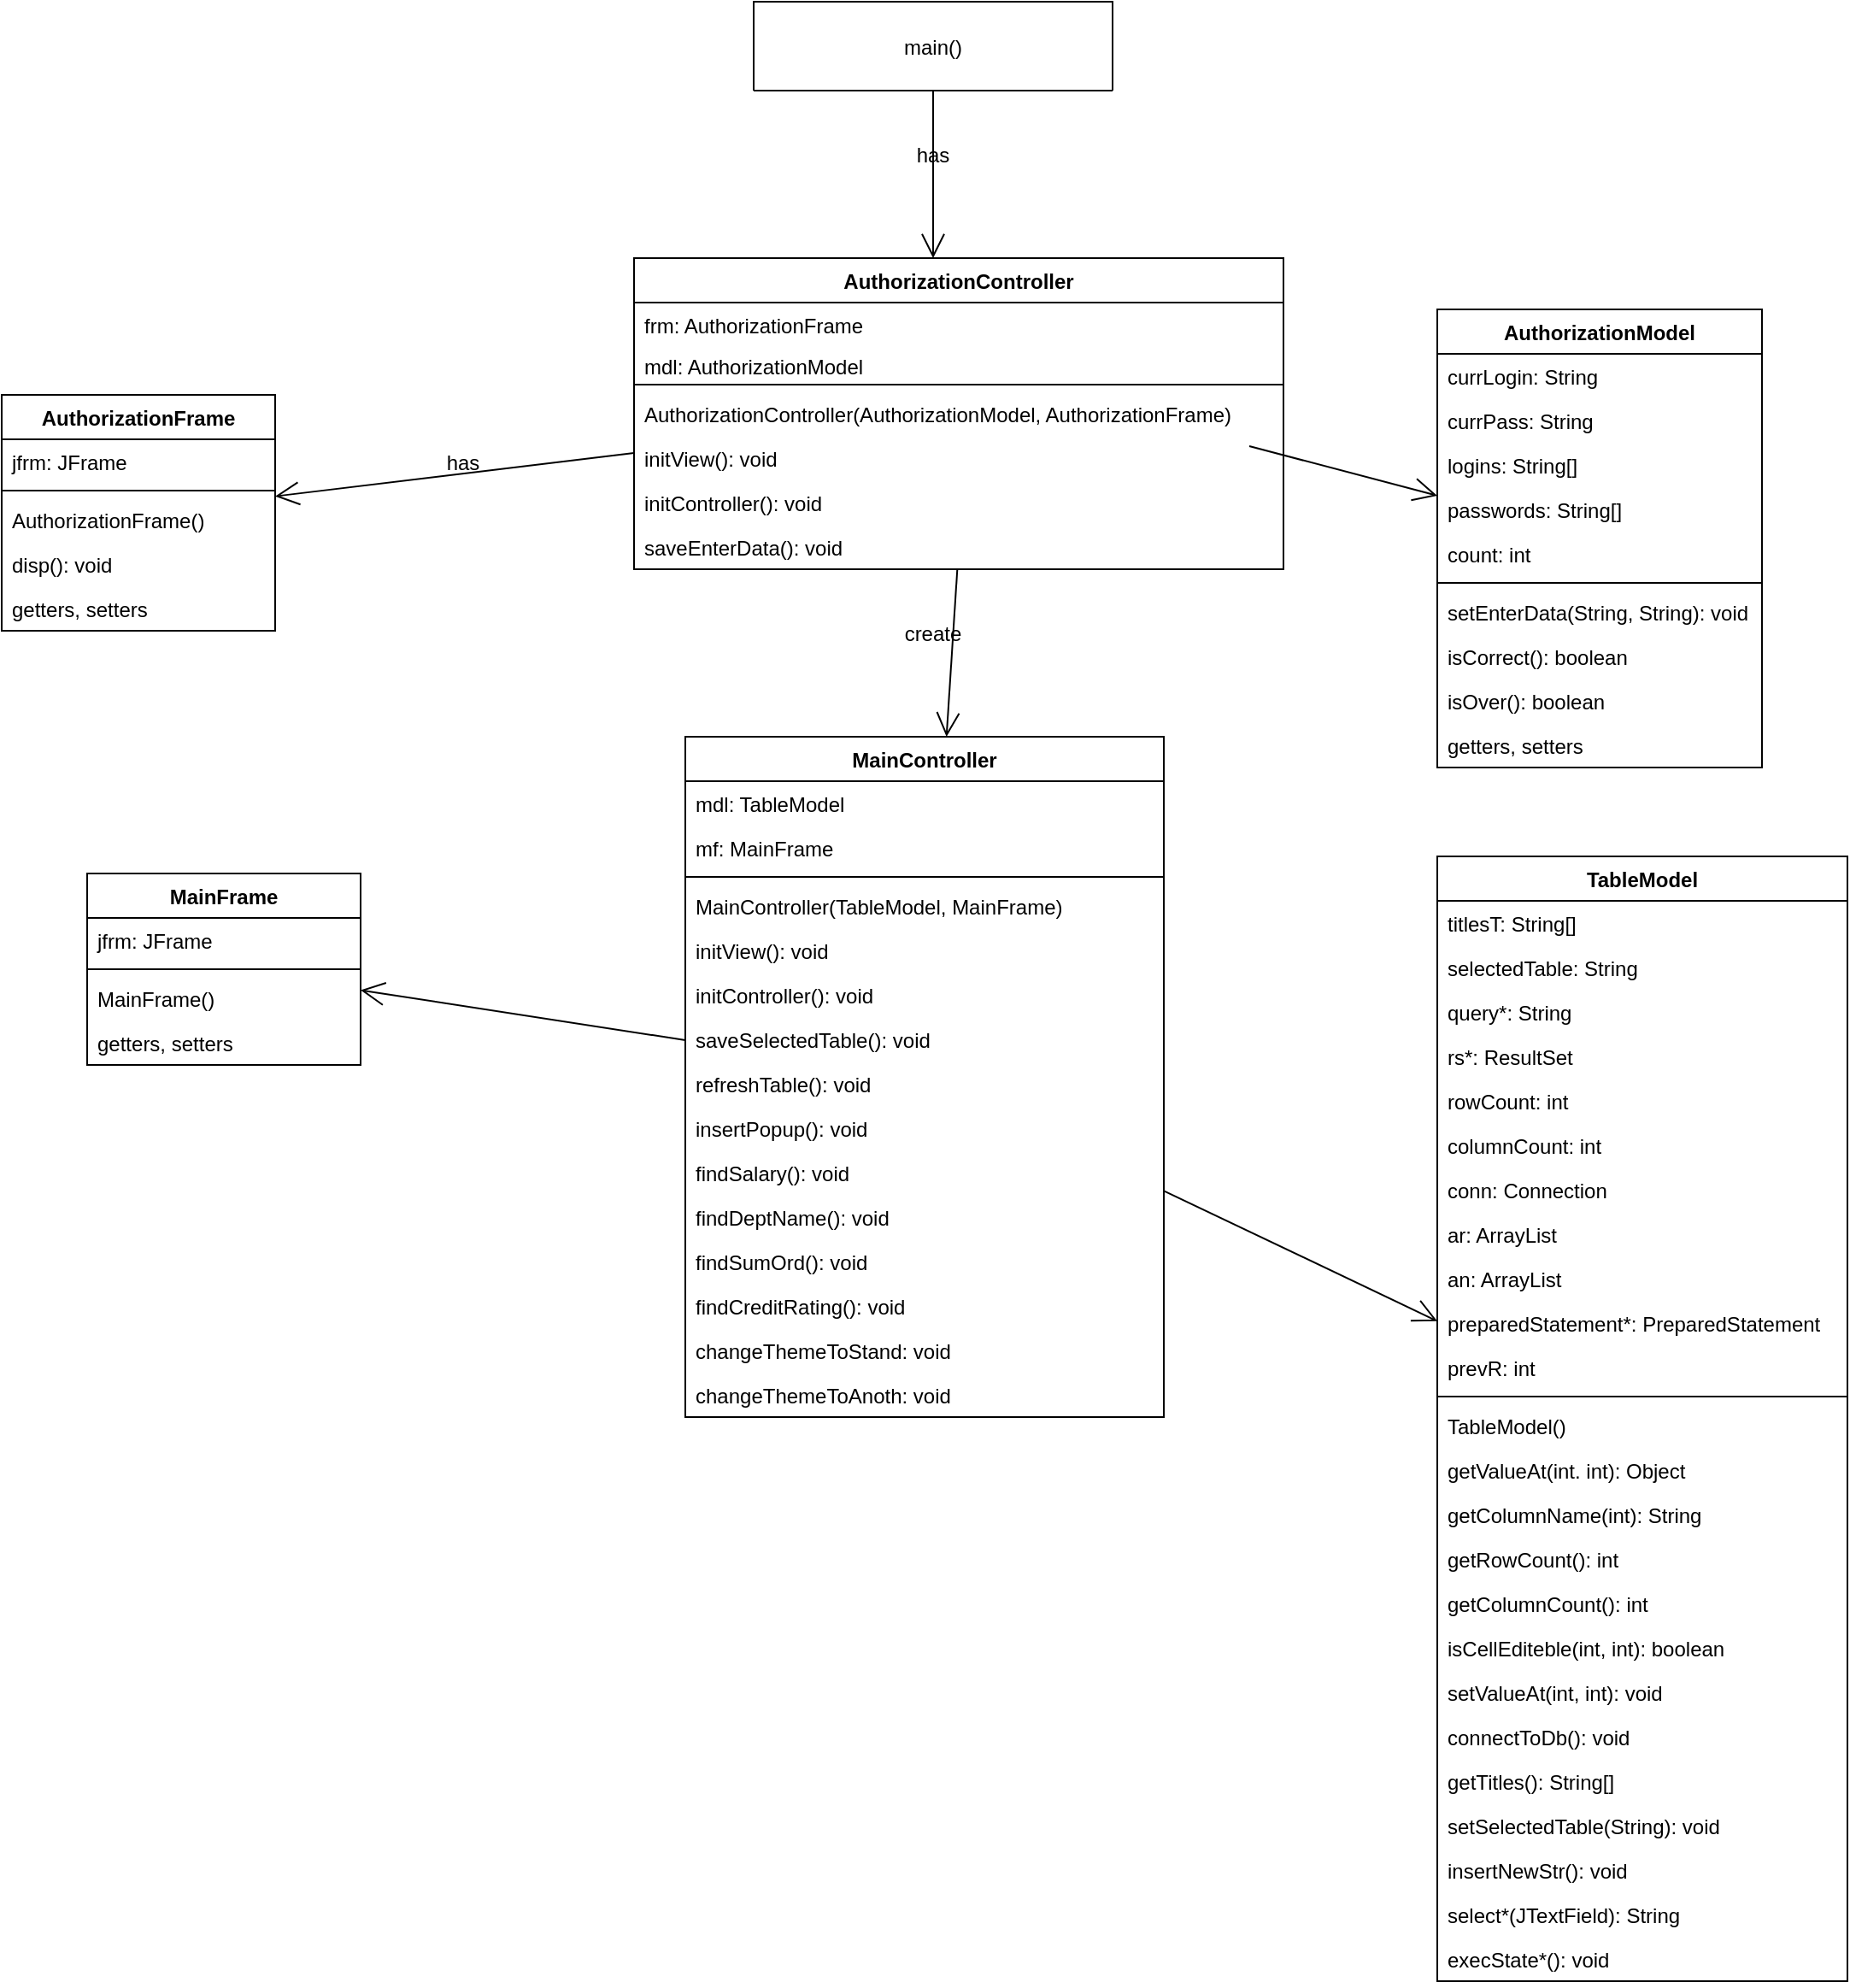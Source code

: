 <mxfile version="12.4.2" type="device" pages="1"><diagram name="Page-1" id="e7e014a7-5840-1c2e-5031-d8a46d1fe8dd"><mxGraphModel dx="1408" dy="699" grid="1" gridSize="10" guides="1" tooltips="1" connect="1" arrows="1" fold="1" page="1" pageScale="1" pageWidth="1169" pageHeight="826" background="#ffffff" math="0" shadow="0"><root><mxCell id="0"/><mxCell id="1" parent="0"/><mxCell id="a3Ni-lBLFeI9VHOGP9vZ-43" value="main()" style="swimlane;fontStyle=0;childLayout=stackLayout;horizontal=1;startSize=52;fillColor=none;horizontalStack=0;resizeParent=1;resizeParentMax=0;resizeLast=0;collapsible=1;marginBottom=0;" vertex="1" parent="1"><mxGeometry x="480" y="10" width="210" height="52" as="geometry"/></mxCell><mxCell id="a3Ni-lBLFeI9VHOGP9vZ-48" value="" style="endArrow=open;endFill=1;endSize=12;html=1;exitX=0.5;exitY=1;exitDx=0;exitDy=0;" edge="1" parent="1" source="a3Ni-lBLFeI9VHOGP9vZ-43"><mxGeometry width="160" relative="1" as="geometry"><mxPoint x="480" y="80" as="sourcePoint"/><mxPoint x="585" y="160" as="targetPoint"/></mxGeometry></mxCell><mxCell id="a3Ni-lBLFeI9VHOGP9vZ-49" value="has" style="text;html=1;strokeColor=none;fillColor=none;align=center;verticalAlign=middle;whiteSpace=wrap;rounded=0;" vertex="1" parent="1"><mxGeometry x="565" y="90" width="40" height="20" as="geometry"/></mxCell><mxCell id="a3Ni-lBLFeI9VHOGP9vZ-50" value="AuthorizationController" style="swimlane;fontStyle=1;align=center;verticalAlign=top;childLayout=stackLayout;horizontal=1;startSize=26;horizontalStack=0;resizeParent=1;resizeParentMax=0;resizeLast=0;collapsible=1;marginBottom=0;" vertex="1" parent="1"><mxGeometry x="410" y="160" width="380" height="182" as="geometry"/></mxCell><mxCell id="a3Ni-lBLFeI9VHOGP9vZ-51" value="frm: AuthorizationFrame" style="text;strokeColor=none;fillColor=none;align=left;verticalAlign=top;spacingLeft=4;spacingRight=4;overflow=hidden;rotatable=0;points=[[0,0.5],[1,0.5]];portConstraint=eastwest;" vertex="1" parent="a3Ni-lBLFeI9VHOGP9vZ-50"><mxGeometry y="26" width="380" height="24" as="geometry"/></mxCell><mxCell id="a3Ni-lBLFeI9VHOGP9vZ-54" value="mdl: AuthorizationModel" style="text;strokeColor=none;fillColor=none;align=left;verticalAlign=top;spacingLeft=4;spacingRight=4;overflow=hidden;rotatable=0;points=[[0,0.5],[1,0.5]];portConstraint=eastwest;" vertex="1" parent="a3Ni-lBLFeI9VHOGP9vZ-50"><mxGeometry y="50" width="380" height="20" as="geometry"/></mxCell><mxCell id="a3Ni-lBLFeI9VHOGP9vZ-52" value="" style="line;strokeWidth=1;fillColor=none;align=left;verticalAlign=middle;spacingTop=-1;spacingLeft=3;spacingRight=3;rotatable=0;labelPosition=right;points=[];portConstraint=eastwest;" vertex="1" parent="a3Ni-lBLFeI9VHOGP9vZ-50"><mxGeometry y="70" width="380" height="8" as="geometry"/></mxCell><mxCell id="a3Ni-lBLFeI9VHOGP9vZ-53" value="AuthorizationController(AuthorizationModel, AuthorizationFrame)&#10;" style="text;strokeColor=none;fillColor=none;align=left;verticalAlign=top;spacingLeft=4;spacingRight=4;overflow=hidden;rotatable=0;points=[[0,0.5],[1,0.5]];portConstraint=eastwest;" vertex="1" parent="a3Ni-lBLFeI9VHOGP9vZ-50"><mxGeometry y="78" width="380" height="26" as="geometry"/></mxCell><mxCell id="a3Ni-lBLFeI9VHOGP9vZ-84" value="" style="endArrow=open;endFill=1;endSize=12;html=1;" edge="1" parent="a3Ni-lBLFeI9VHOGP9vZ-50" target="a3Ni-lBLFeI9VHOGP9vZ-68"><mxGeometry width="160" relative="1" as="geometry"><mxPoint x="360" y="110" as="sourcePoint"/><mxPoint x="520" y="110" as="targetPoint"/></mxGeometry></mxCell><mxCell id="a3Ni-lBLFeI9VHOGP9vZ-55" value="initView(): void " style="text;strokeColor=none;fillColor=none;align=left;verticalAlign=top;spacingLeft=4;spacingRight=4;overflow=hidden;rotatable=0;points=[[0,0.5],[1,0.5]];portConstraint=eastwest;" vertex="1" parent="a3Ni-lBLFeI9VHOGP9vZ-50"><mxGeometry y="104" width="380" height="26" as="geometry"/></mxCell><mxCell id="a3Ni-lBLFeI9VHOGP9vZ-56" value="initController(): void" style="text;strokeColor=none;fillColor=none;align=left;verticalAlign=top;spacingLeft=4;spacingRight=4;overflow=hidden;rotatable=0;points=[[0,0.5],[1,0.5]];portConstraint=eastwest;" vertex="1" parent="a3Ni-lBLFeI9VHOGP9vZ-50"><mxGeometry y="130" width="380" height="26" as="geometry"/></mxCell><mxCell id="a3Ni-lBLFeI9VHOGP9vZ-57" value="saveEnterData(): void" style="text;strokeColor=none;fillColor=none;align=left;verticalAlign=top;spacingLeft=4;spacingRight=4;overflow=hidden;rotatable=0;points=[[0,0.5],[1,0.5]];portConstraint=eastwest;" vertex="1" parent="a3Ni-lBLFeI9VHOGP9vZ-50"><mxGeometry y="156" width="380" height="26" as="geometry"/></mxCell><mxCell id="a3Ni-lBLFeI9VHOGP9vZ-58" value="" style="endArrow=open;endFill=1;endSize=12;html=1;" edge="1" parent="1" source="a3Ni-lBLFeI9VHOGP9vZ-50" target="a3Ni-lBLFeI9VHOGP9vZ-59"><mxGeometry width="160" relative="1" as="geometry"><mxPoint x="410" y="370" as="sourcePoint"/><mxPoint x="280" y="280" as="targetPoint"/></mxGeometry></mxCell><mxCell id="a3Ni-lBLFeI9VHOGP9vZ-59" value="AuthorizationFrame" style="swimlane;fontStyle=1;align=center;verticalAlign=top;childLayout=stackLayout;horizontal=1;startSize=26;horizontalStack=0;resizeParent=1;resizeParentMax=0;resizeLast=0;collapsible=1;marginBottom=0;" vertex="1" parent="1"><mxGeometry x="40" y="240" width="160" height="138" as="geometry"/></mxCell><mxCell id="a3Ni-lBLFeI9VHOGP9vZ-60" value="jfrm: JFrame" style="text;strokeColor=none;fillColor=none;align=left;verticalAlign=top;spacingLeft=4;spacingRight=4;overflow=hidden;rotatable=0;points=[[0,0.5],[1,0.5]];portConstraint=eastwest;" vertex="1" parent="a3Ni-lBLFeI9VHOGP9vZ-59"><mxGeometry y="26" width="160" height="26" as="geometry"/></mxCell><mxCell id="a3Ni-lBLFeI9VHOGP9vZ-61" value="" style="line;strokeWidth=1;fillColor=none;align=left;verticalAlign=middle;spacingTop=-1;spacingLeft=3;spacingRight=3;rotatable=0;labelPosition=right;points=[];portConstraint=eastwest;" vertex="1" parent="a3Ni-lBLFeI9VHOGP9vZ-59"><mxGeometry y="52" width="160" height="8" as="geometry"/></mxCell><mxCell id="a3Ni-lBLFeI9VHOGP9vZ-62" value="AuthorizationFrame()" style="text;strokeColor=none;fillColor=none;align=left;verticalAlign=top;spacingLeft=4;spacingRight=4;overflow=hidden;rotatable=0;points=[[0,0.5],[1,0.5]];portConstraint=eastwest;" vertex="1" parent="a3Ni-lBLFeI9VHOGP9vZ-59"><mxGeometry y="60" width="160" height="26" as="geometry"/></mxCell><mxCell id="a3Ni-lBLFeI9VHOGP9vZ-64" value="disp(): void" style="text;strokeColor=none;fillColor=none;align=left;verticalAlign=top;spacingLeft=4;spacingRight=4;overflow=hidden;rotatable=0;points=[[0,0.5],[1,0.5]];portConstraint=eastwest;" vertex="1" parent="a3Ni-lBLFeI9VHOGP9vZ-59"><mxGeometry y="86" width="160" height="26" as="geometry"/></mxCell><mxCell id="a3Ni-lBLFeI9VHOGP9vZ-82" value="getters, setters" style="text;strokeColor=none;fillColor=none;align=left;verticalAlign=top;spacingLeft=4;spacingRight=4;overflow=hidden;rotatable=0;points=[[0,0.5],[1,0.5]];portConstraint=eastwest;" vertex="1" parent="a3Ni-lBLFeI9VHOGP9vZ-59"><mxGeometry y="112" width="160" height="26" as="geometry"/></mxCell><mxCell id="a3Ni-lBLFeI9VHOGP9vZ-66" value="has" style="text;html=1;strokeColor=none;fillColor=none;align=center;verticalAlign=middle;whiteSpace=wrap;rounded=0;" vertex="1" parent="1"><mxGeometry x="290" y="270" width="40" height="20" as="geometry"/></mxCell><mxCell id="a3Ni-lBLFeI9VHOGP9vZ-68" value="AuthorizationModel" style="swimlane;fontStyle=1;align=center;verticalAlign=top;childLayout=stackLayout;horizontal=1;startSize=26;horizontalStack=0;resizeParent=1;resizeParentMax=0;resizeLast=0;collapsible=1;marginBottom=0;" vertex="1" parent="1"><mxGeometry x="880" y="190" width="190" height="268" as="geometry"/></mxCell><mxCell id="a3Ni-lBLFeI9VHOGP9vZ-69" value="currLogin: String" style="text;strokeColor=none;fillColor=none;align=left;verticalAlign=top;spacingLeft=4;spacingRight=4;overflow=hidden;rotatable=0;points=[[0,0.5],[1,0.5]];portConstraint=eastwest;" vertex="1" parent="a3Ni-lBLFeI9VHOGP9vZ-68"><mxGeometry y="26" width="190" height="26" as="geometry"/></mxCell><mxCell id="a3Ni-lBLFeI9VHOGP9vZ-76" value="currPass: String" style="text;strokeColor=none;fillColor=none;align=left;verticalAlign=top;spacingLeft=4;spacingRight=4;overflow=hidden;rotatable=0;points=[[0,0.5],[1,0.5]];portConstraint=eastwest;" vertex="1" parent="a3Ni-lBLFeI9VHOGP9vZ-68"><mxGeometry y="52" width="190" height="26" as="geometry"/></mxCell><mxCell id="a3Ni-lBLFeI9VHOGP9vZ-77" value="logins: String[]" style="text;strokeColor=none;fillColor=none;align=left;verticalAlign=top;spacingLeft=4;spacingRight=4;overflow=hidden;rotatable=0;points=[[0,0.5],[1,0.5]];portConstraint=eastwest;" vertex="1" parent="a3Ni-lBLFeI9VHOGP9vZ-68"><mxGeometry y="78" width="190" height="26" as="geometry"/></mxCell><mxCell id="a3Ni-lBLFeI9VHOGP9vZ-78" value="passwords: String[]" style="text;strokeColor=none;fillColor=none;align=left;verticalAlign=top;spacingLeft=4;spacingRight=4;overflow=hidden;rotatable=0;points=[[0,0.5],[1,0.5]];portConstraint=eastwest;" vertex="1" parent="a3Ni-lBLFeI9VHOGP9vZ-68"><mxGeometry y="104" width="190" height="26" as="geometry"/></mxCell><mxCell id="a3Ni-lBLFeI9VHOGP9vZ-79" value="count: int" style="text;strokeColor=none;fillColor=none;align=left;verticalAlign=top;spacingLeft=4;spacingRight=4;overflow=hidden;rotatable=0;points=[[0,0.5],[1,0.5]];portConstraint=eastwest;" vertex="1" parent="a3Ni-lBLFeI9VHOGP9vZ-68"><mxGeometry y="130" width="190" height="26" as="geometry"/></mxCell><mxCell id="a3Ni-lBLFeI9VHOGP9vZ-70" value="" style="line;strokeWidth=1;fillColor=none;align=left;verticalAlign=middle;spacingTop=-1;spacingLeft=3;spacingRight=3;rotatable=0;labelPosition=right;points=[];portConstraint=eastwest;" vertex="1" parent="a3Ni-lBLFeI9VHOGP9vZ-68"><mxGeometry y="156" width="190" height="8" as="geometry"/></mxCell><mxCell id="a3Ni-lBLFeI9VHOGP9vZ-71" value="setEnterData(String, String): void" style="text;strokeColor=none;fillColor=none;align=left;verticalAlign=top;spacingLeft=4;spacingRight=4;overflow=hidden;rotatable=0;points=[[0,0.5],[1,0.5]];portConstraint=eastwest;" vertex="1" parent="a3Ni-lBLFeI9VHOGP9vZ-68"><mxGeometry y="164" width="190" height="26" as="geometry"/></mxCell><mxCell id="a3Ni-lBLFeI9VHOGP9vZ-80" value="isCorrect(): boolean" style="text;strokeColor=none;fillColor=none;align=left;verticalAlign=top;spacingLeft=4;spacingRight=4;overflow=hidden;rotatable=0;points=[[0,0.5],[1,0.5]];portConstraint=eastwest;" vertex="1" parent="a3Ni-lBLFeI9VHOGP9vZ-68"><mxGeometry y="190" width="190" height="26" as="geometry"/></mxCell><mxCell id="a3Ni-lBLFeI9VHOGP9vZ-81" value="isOver(): boolean" style="text;strokeColor=none;fillColor=none;align=left;verticalAlign=top;spacingLeft=4;spacingRight=4;overflow=hidden;rotatable=0;points=[[0,0.5],[1,0.5]];portConstraint=eastwest;" vertex="1" parent="a3Ni-lBLFeI9VHOGP9vZ-68"><mxGeometry y="216" width="190" height="26" as="geometry"/></mxCell><mxCell id="a3Ni-lBLFeI9VHOGP9vZ-83" value="getters, setters" style="text;strokeColor=none;fillColor=none;align=left;verticalAlign=top;spacingLeft=4;spacingRight=4;overflow=hidden;rotatable=0;points=[[0,0.5],[1,0.5]];portConstraint=eastwest;" vertex="1" parent="a3Ni-lBLFeI9VHOGP9vZ-68"><mxGeometry y="242" width="190" height="26" as="geometry"/></mxCell><mxCell id="a3Ni-lBLFeI9VHOGP9vZ-72" value="MainController" style="swimlane;fontStyle=1;align=center;verticalAlign=top;childLayout=stackLayout;horizontal=1;startSize=26;horizontalStack=0;resizeParent=1;resizeParentMax=0;resizeLast=0;collapsible=1;marginBottom=0;" vertex="1" parent="1"><mxGeometry x="440" y="440" width="280" height="398" as="geometry"/></mxCell><mxCell id="a3Ni-lBLFeI9VHOGP9vZ-73" value="mdl: TableModel" style="text;strokeColor=none;fillColor=none;align=left;verticalAlign=top;spacingLeft=4;spacingRight=4;overflow=hidden;rotatable=0;points=[[0,0.5],[1,0.5]];portConstraint=eastwest;" vertex="1" parent="a3Ni-lBLFeI9VHOGP9vZ-72"><mxGeometry y="26" width="280" height="26" as="geometry"/></mxCell><mxCell id="a3Ni-lBLFeI9VHOGP9vZ-93" value="mf: MainFrame" style="text;strokeColor=none;fillColor=none;align=left;verticalAlign=top;spacingLeft=4;spacingRight=4;overflow=hidden;rotatable=0;points=[[0,0.5],[1,0.5]];portConstraint=eastwest;" vertex="1" parent="a3Ni-lBLFeI9VHOGP9vZ-72"><mxGeometry y="52" width="280" height="26" as="geometry"/></mxCell><mxCell id="a3Ni-lBLFeI9VHOGP9vZ-74" value="" style="line;strokeWidth=1;fillColor=none;align=left;verticalAlign=middle;spacingTop=-1;spacingLeft=3;spacingRight=3;rotatable=0;labelPosition=right;points=[];portConstraint=eastwest;" vertex="1" parent="a3Ni-lBLFeI9VHOGP9vZ-72"><mxGeometry y="78" width="280" height="8" as="geometry"/></mxCell><mxCell id="a3Ni-lBLFeI9VHOGP9vZ-75" value="MainController(TableModel, MainFrame)" style="text;strokeColor=none;fillColor=none;align=left;verticalAlign=top;spacingLeft=4;spacingRight=4;overflow=hidden;rotatable=0;points=[[0,0.5],[1,0.5]];portConstraint=eastwest;" vertex="1" parent="a3Ni-lBLFeI9VHOGP9vZ-72"><mxGeometry y="86" width="280" height="26" as="geometry"/></mxCell><mxCell id="a3Ni-lBLFeI9VHOGP9vZ-94" value="initView(): void" style="text;strokeColor=none;fillColor=none;align=left;verticalAlign=top;spacingLeft=4;spacingRight=4;overflow=hidden;rotatable=0;points=[[0,0.5],[1,0.5]];portConstraint=eastwest;" vertex="1" parent="a3Ni-lBLFeI9VHOGP9vZ-72"><mxGeometry y="112" width="280" height="26" as="geometry"/></mxCell><mxCell id="a3Ni-lBLFeI9VHOGP9vZ-95" value="initController(): void" style="text;strokeColor=none;fillColor=none;align=left;verticalAlign=top;spacingLeft=4;spacingRight=4;overflow=hidden;rotatable=0;points=[[0,0.5],[1,0.5]];portConstraint=eastwest;" vertex="1" parent="a3Ni-lBLFeI9VHOGP9vZ-72"><mxGeometry y="138" width="280" height="26" as="geometry"/></mxCell><mxCell id="a3Ni-lBLFeI9VHOGP9vZ-96" value="saveSelectedTable(): void" style="text;strokeColor=none;fillColor=none;align=left;verticalAlign=top;spacingLeft=4;spacingRight=4;overflow=hidden;rotatable=0;points=[[0,0.5],[1,0.5]];portConstraint=eastwest;" vertex="1" parent="a3Ni-lBLFeI9VHOGP9vZ-72"><mxGeometry y="164" width="280" height="26" as="geometry"/></mxCell><mxCell id="a3Ni-lBLFeI9VHOGP9vZ-97" value="refreshTable(): void" style="text;strokeColor=none;fillColor=none;align=left;verticalAlign=top;spacingLeft=4;spacingRight=4;overflow=hidden;rotatable=0;points=[[0,0.5],[1,0.5]];portConstraint=eastwest;" vertex="1" parent="a3Ni-lBLFeI9VHOGP9vZ-72"><mxGeometry y="190" width="280" height="26" as="geometry"/></mxCell><mxCell id="a3Ni-lBLFeI9VHOGP9vZ-98" value="insertPopup(): void" style="text;strokeColor=none;fillColor=none;align=left;verticalAlign=top;spacingLeft=4;spacingRight=4;overflow=hidden;rotatable=0;points=[[0,0.5],[1,0.5]];portConstraint=eastwest;" vertex="1" parent="a3Ni-lBLFeI9VHOGP9vZ-72"><mxGeometry y="216" width="280" height="26" as="geometry"/></mxCell><mxCell id="a3Ni-lBLFeI9VHOGP9vZ-99" value="findSalary(): void" style="text;strokeColor=none;fillColor=none;align=left;verticalAlign=top;spacingLeft=4;spacingRight=4;overflow=hidden;rotatable=0;points=[[0,0.5],[1,0.5]];portConstraint=eastwest;" vertex="1" parent="a3Ni-lBLFeI9VHOGP9vZ-72"><mxGeometry y="242" width="280" height="26" as="geometry"/></mxCell><mxCell id="a3Ni-lBLFeI9VHOGP9vZ-100" value="findDeptName(): void" style="text;strokeColor=none;fillColor=none;align=left;verticalAlign=top;spacingLeft=4;spacingRight=4;overflow=hidden;rotatable=0;points=[[0,0.5],[1,0.5]];portConstraint=eastwest;" vertex="1" parent="a3Ni-lBLFeI9VHOGP9vZ-72"><mxGeometry y="268" width="280" height="26" as="geometry"/></mxCell><mxCell id="a3Ni-lBLFeI9VHOGP9vZ-101" value="findSumOrd(): void" style="text;strokeColor=none;fillColor=none;align=left;verticalAlign=top;spacingLeft=4;spacingRight=4;overflow=hidden;rotatable=0;points=[[0,0.5],[1,0.5]];portConstraint=eastwest;" vertex="1" parent="a3Ni-lBLFeI9VHOGP9vZ-72"><mxGeometry y="294" width="280" height="26" as="geometry"/></mxCell><mxCell id="a3Ni-lBLFeI9VHOGP9vZ-102" value="findCreditRating(): void" style="text;strokeColor=none;fillColor=none;align=left;verticalAlign=top;spacingLeft=4;spacingRight=4;overflow=hidden;rotatable=0;points=[[0,0.5],[1,0.5]];portConstraint=eastwest;" vertex="1" parent="a3Ni-lBLFeI9VHOGP9vZ-72"><mxGeometry y="320" width="280" height="26" as="geometry"/></mxCell><mxCell id="a3Ni-lBLFeI9VHOGP9vZ-103" value="changeThemeToStand: void" style="text;strokeColor=none;fillColor=none;align=left;verticalAlign=top;spacingLeft=4;spacingRight=4;overflow=hidden;rotatable=0;points=[[0,0.5],[1,0.5]];portConstraint=eastwest;" vertex="1" parent="a3Ni-lBLFeI9VHOGP9vZ-72"><mxGeometry y="346" width="280" height="26" as="geometry"/></mxCell><mxCell id="a3Ni-lBLFeI9VHOGP9vZ-104" value="changeThemeToAnoth: void" style="text;strokeColor=none;fillColor=none;align=left;verticalAlign=top;spacingLeft=4;spacingRight=4;overflow=hidden;rotatable=0;points=[[0,0.5],[1,0.5]];portConstraint=eastwest;" vertex="1" parent="a3Ni-lBLFeI9VHOGP9vZ-72"><mxGeometry y="372" width="280" height="26" as="geometry"/></mxCell><mxCell id="a3Ni-lBLFeI9VHOGP9vZ-85" value="" style="endArrow=open;endFill=1;endSize=12;html=1;" edge="1" parent="1" source="a3Ni-lBLFeI9VHOGP9vZ-57" target="a3Ni-lBLFeI9VHOGP9vZ-72"><mxGeometry width="160" relative="1" as="geometry"><mxPoint x="40" y="540" as="sourcePoint"/><mxPoint x="580" y="439" as="targetPoint"/></mxGeometry></mxCell><mxCell id="a3Ni-lBLFeI9VHOGP9vZ-91" value="create" style="text;html=1;strokeColor=none;fillColor=none;align=center;verticalAlign=middle;whiteSpace=wrap;rounded=0;" vertex="1" parent="1"><mxGeometry x="565" y="370" width="40" height="20" as="geometry"/></mxCell><mxCell id="a3Ni-lBLFeI9VHOGP9vZ-105" value="" style="endArrow=open;endFill=1;endSize=12;html=1;" edge="1" parent="1" source="a3Ni-lBLFeI9VHOGP9vZ-72" target="a3Ni-lBLFeI9VHOGP9vZ-114"><mxGeometry width="160" relative="1" as="geometry"><mxPoint x="40" y="860" as="sourcePoint"/><mxPoint x="890" y="730" as="targetPoint"/></mxGeometry></mxCell><mxCell id="a3Ni-lBLFeI9VHOGP9vZ-108" value="" style="endArrow=open;endFill=1;endSize=12;html=1;" edge="1" parent="1" source="a3Ni-lBLFeI9VHOGP9vZ-72" target="a3Ni-lBLFeI9VHOGP9vZ-109"><mxGeometry width="160" relative="1" as="geometry"><mxPoint x="40" y="900" as="sourcePoint"/><mxPoint x="200" y="900" as="targetPoint"/></mxGeometry></mxCell><mxCell id="a3Ni-lBLFeI9VHOGP9vZ-109" value="MainFrame" style="swimlane;fontStyle=1;align=center;verticalAlign=top;childLayout=stackLayout;horizontal=1;startSize=26;horizontalStack=0;resizeParent=1;resizeParentMax=0;resizeLast=0;collapsible=1;marginBottom=0;" vertex="1" parent="1"><mxGeometry x="90" y="520" width="160" height="112" as="geometry"/></mxCell><mxCell id="a3Ni-lBLFeI9VHOGP9vZ-110" value="jfrm: JFrame" style="text;strokeColor=none;fillColor=none;align=left;verticalAlign=top;spacingLeft=4;spacingRight=4;overflow=hidden;rotatable=0;points=[[0,0.5],[1,0.5]];portConstraint=eastwest;" vertex="1" parent="a3Ni-lBLFeI9VHOGP9vZ-109"><mxGeometry y="26" width="160" height="26" as="geometry"/></mxCell><mxCell id="a3Ni-lBLFeI9VHOGP9vZ-111" value="" style="line;strokeWidth=1;fillColor=none;align=left;verticalAlign=middle;spacingTop=-1;spacingLeft=3;spacingRight=3;rotatable=0;labelPosition=right;points=[];portConstraint=eastwest;" vertex="1" parent="a3Ni-lBLFeI9VHOGP9vZ-109"><mxGeometry y="52" width="160" height="8" as="geometry"/></mxCell><mxCell id="a3Ni-lBLFeI9VHOGP9vZ-112" value="MainFrame()" style="text;strokeColor=none;fillColor=none;align=left;verticalAlign=top;spacingLeft=4;spacingRight=4;overflow=hidden;rotatable=0;points=[[0,0.5],[1,0.5]];portConstraint=eastwest;" vertex="1" parent="a3Ni-lBLFeI9VHOGP9vZ-109"><mxGeometry y="60" width="160" height="26" as="geometry"/></mxCell><mxCell id="a3Ni-lBLFeI9VHOGP9vZ-113" value="getters, setters" style="text;strokeColor=none;fillColor=none;align=left;verticalAlign=top;spacingLeft=4;spacingRight=4;overflow=hidden;rotatable=0;points=[[0,0.5],[1,0.5]];portConstraint=eastwest;" vertex="1" parent="a3Ni-lBLFeI9VHOGP9vZ-109"><mxGeometry y="86" width="160" height="26" as="geometry"/></mxCell><mxCell id="a3Ni-lBLFeI9VHOGP9vZ-114" value="TableModel" style="swimlane;fontStyle=1;align=center;verticalAlign=top;childLayout=stackLayout;horizontal=1;startSize=26;horizontalStack=0;resizeParent=1;resizeParentMax=0;resizeLast=0;collapsible=1;marginBottom=0;" vertex="1" parent="1"><mxGeometry x="880" y="510" width="240" height="658" as="geometry"/></mxCell><mxCell id="a3Ni-lBLFeI9VHOGP9vZ-115" value="titlesT: String[]" style="text;strokeColor=none;fillColor=none;align=left;verticalAlign=top;spacingLeft=4;spacingRight=4;overflow=hidden;rotatable=0;points=[[0,0.5],[1,0.5]];portConstraint=eastwest;" vertex="1" parent="a3Ni-lBLFeI9VHOGP9vZ-114"><mxGeometry y="26" width="240" height="26" as="geometry"/></mxCell><mxCell id="a3Ni-lBLFeI9VHOGP9vZ-118" value="selectedTable: String" style="text;strokeColor=none;fillColor=none;align=left;verticalAlign=top;spacingLeft=4;spacingRight=4;overflow=hidden;rotatable=0;points=[[0,0.5],[1,0.5]];portConstraint=eastwest;" vertex="1" parent="a3Ni-lBLFeI9VHOGP9vZ-114"><mxGeometry y="52" width="240" height="26" as="geometry"/></mxCell><mxCell id="a3Ni-lBLFeI9VHOGP9vZ-119" value="query*: String" style="text;strokeColor=none;fillColor=none;align=left;verticalAlign=top;spacingLeft=4;spacingRight=4;overflow=hidden;rotatable=0;points=[[0,0.5],[1,0.5]];portConstraint=eastwest;" vertex="1" parent="a3Ni-lBLFeI9VHOGP9vZ-114"><mxGeometry y="78" width="240" height="26" as="geometry"/></mxCell><mxCell id="a3Ni-lBLFeI9VHOGP9vZ-120" value="rs*: ResultSet" style="text;strokeColor=none;fillColor=none;align=left;verticalAlign=top;spacingLeft=4;spacingRight=4;overflow=hidden;rotatable=0;points=[[0,0.5],[1,0.5]];portConstraint=eastwest;" vertex="1" parent="a3Ni-lBLFeI9VHOGP9vZ-114"><mxGeometry y="104" width="240" height="26" as="geometry"/></mxCell><mxCell id="a3Ni-lBLFeI9VHOGP9vZ-121" value="rowCount: int" style="text;strokeColor=none;fillColor=none;align=left;verticalAlign=top;spacingLeft=4;spacingRight=4;overflow=hidden;rotatable=0;points=[[0,0.5],[1,0.5]];portConstraint=eastwest;" vertex="1" parent="a3Ni-lBLFeI9VHOGP9vZ-114"><mxGeometry y="130" width="240" height="26" as="geometry"/></mxCell><mxCell id="a3Ni-lBLFeI9VHOGP9vZ-122" value="columnCount: int" style="text;strokeColor=none;fillColor=none;align=left;verticalAlign=top;spacingLeft=4;spacingRight=4;overflow=hidden;rotatable=0;points=[[0,0.5],[1,0.5]];portConstraint=eastwest;" vertex="1" parent="a3Ni-lBLFeI9VHOGP9vZ-114"><mxGeometry y="156" width="240" height="26" as="geometry"/></mxCell><mxCell id="a3Ni-lBLFeI9VHOGP9vZ-123" value="conn: Connection" style="text;strokeColor=none;fillColor=none;align=left;verticalAlign=top;spacingLeft=4;spacingRight=4;overflow=hidden;rotatable=0;points=[[0,0.5],[1,0.5]];portConstraint=eastwest;" vertex="1" parent="a3Ni-lBLFeI9VHOGP9vZ-114"><mxGeometry y="182" width="240" height="26" as="geometry"/></mxCell><mxCell id="a3Ni-lBLFeI9VHOGP9vZ-124" value="ar: ArrayList" style="text;strokeColor=none;fillColor=none;align=left;verticalAlign=top;spacingLeft=4;spacingRight=4;overflow=hidden;rotatable=0;points=[[0,0.5],[1,0.5]];portConstraint=eastwest;" vertex="1" parent="a3Ni-lBLFeI9VHOGP9vZ-114"><mxGeometry y="208" width="240" height="26" as="geometry"/></mxCell><mxCell id="a3Ni-lBLFeI9VHOGP9vZ-126" value="an: ArrayList" style="text;strokeColor=none;fillColor=none;align=left;verticalAlign=top;spacingLeft=4;spacingRight=4;overflow=hidden;rotatable=0;points=[[0,0.5],[1,0.5]];portConstraint=eastwest;" vertex="1" parent="a3Ni-lBLFeI9VHOGP9vZ-114"><mxGeometry y="234" width="240" height="26" as="geometry"/></mxCell><mxCell id="a3Ni-lBLFeI9VHOGP9vZ-125" value="preparedStatement*: PreparedStatement" style="text;strokeColor=none;fillColor=none;align=left;verticalAlign=top;spacingLeft=4;spacingRight=4;overflow=hidden;rotatable=0;points=[[0,0.5],[1,0.5]];portConstraint=eastwest;" vertex="1" parent="a3Ni-lBLFeI9VHOGP9vZ-114"><mxGeometry y="260" width="240" height="26" as="geometry"/></mxCell><mxCell id="a3Ni-lBLFeI9VHOGP9vZ-127" value="prevR: int" style="text;strokeColor=none;fillColor=none;align=left;verticalAlign=top;spacingLeft=4;spacingRight=4;overflow=hidden;rotatable=0;points=[[0,0.5],[1,0.5]];portConstraint=eastwest;" vertex="1" parent="a3Ni-lBLFeI9VHOGP9vZ-114"><mxGeometry y="286" width="240" height="26" as="geometry"/></mxCell><mxCell id="a3Ni-lBLFeI9VHOGP9vZ-116" value="" style="line;strokeWidth=1;fillColor=none;align=left;verticalAlign=middle;spacingTop=-1;spacingLeft=3;spacingRight=3;rotatable=0;labelPosition=right;points=[];portConstraint=eastwest;" vertex="1" parent="a3Ni-lBLFeI9VHOGP9vZ-114"><mxGeometry y="312" width="240" height="8" as="geometry"/></mxCell><mxCell id="a3Ni-lBLFeI9VHOGP9vZ-117" value="TableModel()" style="text;strokeColor=none;fillColor=none;align=left;verticalAlign=top;spacingLeft=4;spacingRight=4;overflow=hidden;rotatable=0;points=[[0,0.5],[1,0.5]];portConstraint=eastwest;" vertex="1" parent="a3Ni-lBLFeI9VHOGP9vZ-114"><mxGeometry y="320" width="240" height="26" as="geometry"/></mxCell><mxCell id="a3Ni-lBLFeI9VHOGP9vZ-128" value="getValueAt(int. int): Object" style="text;strokeColor=none;fillColor=none;align=left;verticalAlign=top;spacingLeft=4;spacingRight=4;overflow=hidden;rotatable=0;points=[[0,0.5],[1,0.5]];portConstraint=eastwest;" vertex="1" parent="a3Ni-lBLFeI9VHOGP9vZ-114"><mxGeometry y="346" width="240" height="26" as="geometry"/></mxCell><mxCell id="a3Ni-lBLFeI9VHOGP9vZ-129" value="getColumnName(int): String" style="text;strokeColor=none;fillColor=none;align=left;verticalAlign=top;spacingLeft=4;spacingRight=4;overflow=hidden;rotatable=0;points=[[0,0.5],[1,0.5]];portConstraint=eastwest;" vertex="1" parent="a3Ni-lBLFeI9VHOGP9vZ-114"><mxGeometry y="372" width="240" height="26" as="geometry"/></mxCell><mxCell id="a3Ni-lBLFeI9VHOGP9vZ-130" value="getRowCount(): int" style="text;strokeColor=none;fillColor=none;align=left;verticalAlign=top;spacingLeft=4;spacingRight=4;overflow=hidden;rotatable=0;points=[[0,0.5],[1,0.5]];portConstraint=eastwest;" vertex="1" parent="a3Ni-lBLFeI9VHOGP9vZ-114"><mxGeometry y="398" width="240" height="26" as="geometry"/></mxCell><mxCell id="a3Ni-lBLFeI9VHOGP9vZ-131" value="getColumnCount(): int" style="text;strokeColor=none;fillColor=none;align=left;verticalAlign=top;spacingLeft=4;spacingRight=4;overflow=hidden;rotatable=0;points=[[0,0.5],[1,0.5]];portConstraint=eastwest;" vertex="1" parent="a3Ni-lBLFeI9VHOGP9vZ-114"><mxGeometry y="424" width="240" height="26" as="geometry"/></mxCell><mxCell id="a3Ni-lBLFeI9VHOGP9vZ-132" value="isCellEditeble(int, int): boolean" style="text;strokeColor=none;fillColor=none;align=left;verticalAlign=top;spacingLeft=4;spacingRight=4;overflow=hidden;rotatable=0;points=[[0,0.5],[1,0.5]];portConstraint=eastwest;" vertex="1" parent="a3Ni-lBLFeI9VHOGP9vZ-114"><mxGeometry y="450" width="240" height="26" as="geometry"/></mxCell><mxCell id="a3Ni-lBLFeI9VHOGP9vZ-133" value="setValueAt(int, int): void" style="text;strokeColor=none;fillColor=none;align=left;verticalAlign=top;spacingLeft=4;spacingRight=4;overflow=hidden;rotatable=0;points=[[0,0.5],[1,0.5]];portConstraint=eastwest;" vertex="1" parent="a3Ni-lBLFeI9VHOGP9vZ-114"><mxGeometry y="476" width="240" height="26" as="geometry"/></mxCell><mxCell id="a3Ni-lBLFeI9VHOGP9vZ-134" value="connectToDb(): void" style="text;strokeColor=none;fillColor=none;align=left;verticalAlign=top;spacingLeft=4;spacingRight=4;overflow=hidden;rotatable=0;points=[[0,0.5],[1,0.5]];portConstraint=eastwest;" vertex="1" parent="a3Ni-lBLFeI9VHOGP9vZ-114"><mxGeometry y="502" width="240" height="26" as="geometry"/></mxCell><mxCell id="a3Ni-lBLFeI9VHOGP9vZ-135" value="getTitles(): String[]" style="text;strokeColor=none;fillColor=none;align=left;verticalAlign=top;spacingLeft=4;spacingRight=4;overflow=hidden;rotatable=0;points=[[0,0.5],[1,0.5]];portConstraint=eastwest;" vertex="1" parent="a3Ni-lBLFeI9VHOGP9vZ-114"><mxGeometry y="528" width="240" height="26" as="geometry"/></mxCell><mxCell id="a3Ni-lBLFeI9VHOGP9vZ-136" value="setSelectedTable(String): void" style="text;strokeColor=none;fillColor=none;align=left;verticalAlign=top;spacingLeft=4;spacingRight=4;overflow=hidden;rotatable=0;points=[[0,0.5],[1,0.5]];portConstraint=eastwest;" vertex="1" parent="a3Ni-lBLFeI9VHOGP9vZ-114"><mxGeometry y="554" width="240" height="26" as="geometry"/></mxCell><mxCell id="a3Ni-lBLFeI9VHOGP9vZ-137" value="insertNewStr(): void" style="text;strokeColor=none;fillColor=none;align=left;verticalAlign=top;spacingLeft=4;spacingRight=4;overflow=hidden;rotatable=0;points=[[0,0.5],[1,0.5]];portConstraint=eastwest;" vertex="1" parent="a3Ni-lBLFeI9VHOGP9vZ-114"><mxGeometry y="580" width="240" height="26" as="geometry"/></mxCell><mxCell id="a3Ni-lBLFeI9VHOGP9vZ-138" value="select*(JTextField): String" style="text;strokeColor=none;fillColor=none;align=left;verticalAlign=top;spacingLeft=4;spacingRight=4;overflow=hidden;rotatable=0;points=[[0,0.5],[1,0.5]];portConstraint=eastwest;" vertex="1" parent="a3Ni-lBLFeI9VHOGP9vZ-114"><mxGeometry y="606" width="240" height="26" as="geometry"/></mxCell><mxCell id="a3Ni-lBLFeI9VHOGP9vZ-139" value="execState*(): void" style="text;strokeColor=none;fillColor=none;align=left;verticalAlign=top;spacingLeft=4;spacingRight=4;overflow=hidden;rotatable=0;points=[[0,0.5],[1,0.5]];portConstraint=eastwest;" vertex="1" parent="a3Ni-lBLFeI9VHOGP9vZ-114"><mxGeometry y="632" width="240" height="26" as="geometry"/></mxCell></root></mxGraphModel></diagram></mxfile>